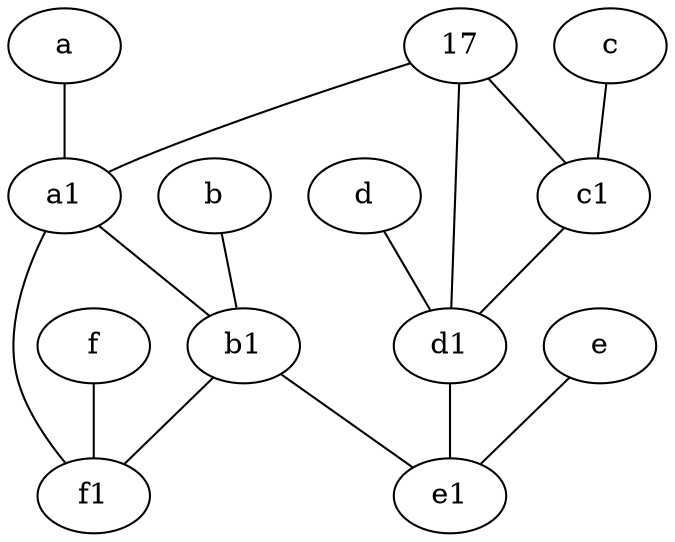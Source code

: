 graph {
	node [labelfontsize=50]
	a [labelfontsize=50 pos="8,2!"]
	d [labelfontsize=50 pos="2,5!"]
	b1 [labelfontsize=50 pos="9,4!"]
	c1 [labelfontsize=50 pos="4.5,3!"]
	f1 [labelfontsize=50 pos="3,8!"]
	e1 [labelfontsize=50 pos="7,7!"]
	b [labelfontsize=50 pos="10,4!"]
	f [labelfontsize=50 pos="3,9!"]
	d1 [labelfontsize=50 pos="3,5!"]
	17 [labelfontsize=50]
	e [labelfontsize=50 pos="7,9!"]
	c [labelfontsize=50 pos="4.5,2!"]
	a1 [labelfontsize=50 pos="8,3!"]
	17 -- a1
	b -- b1
	b1 -- e1
	f -- f1
	e -- e1
	b1 -- f1
	d -- d1
	a1 -- b1
	a1 -- f1
	c1 -- d1
	d1 -- e1
	c -- c1
	a -- a1
	17 -- c1
	17 -- d1
}
